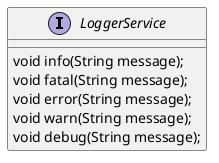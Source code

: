 @startuml
'https://plantuml.com/class-diagram

interface LoggerService{
    void info(String message);
    void fatal(String message);
    void error(String message);
    void warn(String message);
    void debug(String message);
}


@enduml